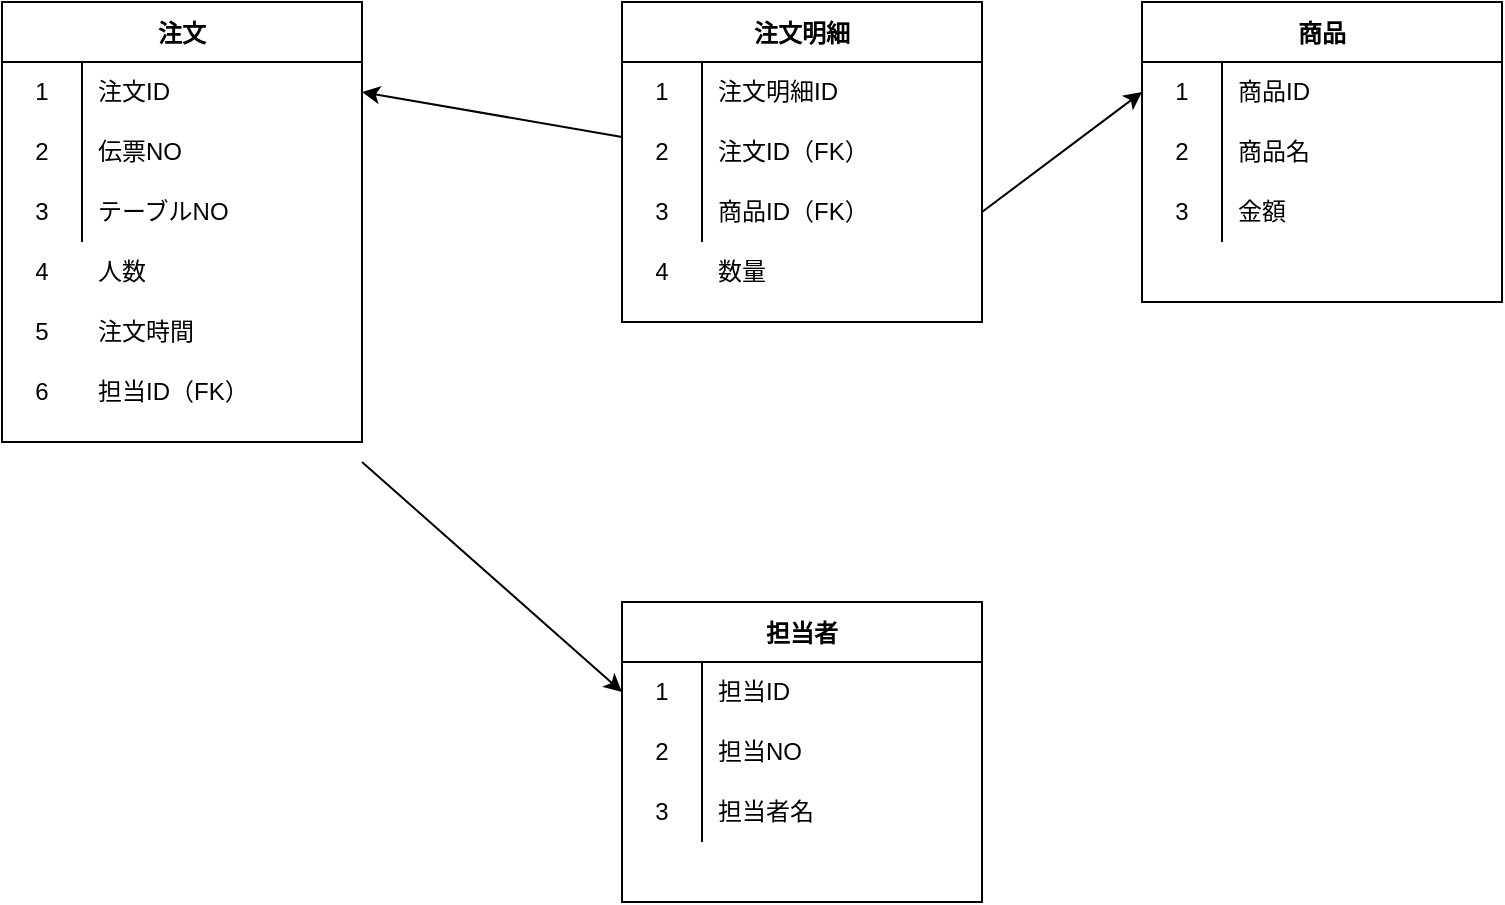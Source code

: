 <mxfile version="17.5.0" type="device"><diagram id="LmO0lSUkuGVP0XBoXbO2" name="Page-1"><mxGraphModel dx="946" dy="614" grid="1" gridSize="10" guides="1" tooltips="1" connect="1" arrows="1" fold="1" page="1" pageScale="1" pageWidth="827" pageHeight="1169" math="0" shadow="0"><root><mxCell id="0"/><mxCell id="1" parent="0"/><mxCell id="zkP7GQfpmmeJADHF3PmD-1" value="注文" style="shape=table;startSize=30;container=1;collapsible=0;childLayout=tableLayout;fixedRows=1;rowLines=0;fontStyle=1;" vertex="1" parent="1"><mxGeometry x="50" y="50" width="180" height="220" as="geometry"/></mxCell><mxCell id="zkP7GQfpmmeJADHF3PmD-2" value="" style="shape=tableRow;horizontal=0;startSize=0;swimlaneHead=0;swimlaneBody=0;top=0;left=0;bottom=0;right=0;collapsible=0;dropTarget=0;fillColor=none;points=[[0,0.5],[1,0.5]];portConstraint=eastwest;" vertex="1" parent="zkP7GQfpmmeJADHF3PmD-1"><mxGeometry y="30" width="180" height="30" as="geometry"/></mxCell><mxCell id="zkP7GQfpmmeJADHF3PmD-3" value="1" style="shape=partialRectangle;html=1;whiteSpace=wrap;connectable=0;fillColor=none;top=0;left=0;bottom=0;right=0;overflow=hidden;pointerEvents=1;" vertex="1" parent="zkP7GQfpmmeJADHF3PmD-2"><mxGeometry width="40" height="30" as="geometry"><mxRectangle width="40" height="30" as="alternateBounds"/></mxGeometry></mxCell><mxCell id="zkP7GQfpmmeJADHF3PmD-4" value="注文ID" style="shape=partialRectangle;html=1;whiteSpace=wrap;connectable=0;fillColor=none;top=0;left=0;bottom=0;right=0;align=left;spacingLeft=6;overflow=hidden;" vertex="1" parent="zkP7GQfpmmeJADHF3PmD-2"><mxGeometry x="40" width="140" height="30" as="geometry"><mxRectangle width="140" height="30" as="alternateBounds"/></mxGeometry></mxCell><mxCell id="zkP7GQfpmmeJADHF3PmD-5" value="" style="shape=tableRow;horizontal=0;startSize=0;swimlaneHead=0;swimlaneBody=0;top=0;left=0;bottom=0;right=0;collapsible=0;dropTarget=0;fillColor=none;points=[[0,0.5],[1,0.5]];portConstraint=eastwest;" vertex="1" parent="zkP7GQfpmmeJADHF3PmD-1"><mxGeometry y="60" width="180" height="30" as="geometry"/></mxCell><mxCell id="zkP7GQfpmmeJADHF3PmD-6" value="2" style="shape=partialRectangle;html=1;whiteSpace=wrap;connectable=0;fillColor=none;top=0;left=0;bottom=0;right=0;overflow=hidden;" vertex="1" parent="zkP7GQfpmmeJADHF3PmD-5"><mxGeometry width="40" height="30" as="geometry"><mxRectangle width="40" height="30" as="alternateBounds"/></mxGeometry></mxCell><mxCell id="zkP7GQfpmmeJADHF3PmD-7" value="伝票NO" style="shape=partialRectangle;html=1;whiteSpace=wrap;connectable=0;fillColor=none;top=0;left=0;bottom=0;right=0;align=left;spacingLeft=6;overflow=hidden;" vertex="1" parent="zkP7GQfpmmeJADHF3PmD-5"><mxGeometry x="40" width="140" height="30" as="geometry"><mxRectangle width="140" height="30" as="alternateBounds"/></mxGeometry></mxCell><mxCell id="zkP7GQfpmmeJADHF3PmD-8" value="" style="shape=tableRow;horizontal=0;startSize=0;swimlaneHead=0;swimlaneBody=0;top=0;left=0;bottom=0;right=0;collapsible=0;dropTarget=0;fillColor=none;points=[[0,0.5],[1,0.5]];portConstraint=eastwest;" vertex="1" parent="zkP7GQfpmmeJADHF3PmD-1"><mxGeometry y="90" width="180" height="30" as="geometry"/></mxCell><mxCell id="zkP7GQfpmmeJADHF3PmD-9" value="3" style="shape=partialRectangle;html=1;whiteSpace=wrap;connectable=0;fillColor=none;top=0;left=0;bottom=0;right=0;overflow=hidden;" vertex="1" parent="zkP7GQfpmmeJADHF3PmD-8"><mxGeometry width="40" height="30" as="geometry"><mxRectangle width="40" height="30" as="alternateBounds"/></mxGeometry></mxCell><mxCell id="zkP7GQfpmmeJADHF3PmD-10" value="テーブルNO" style="shape=partialRectangle;html=1;whiteSpace=wrap;connectable=0;fillColor=none;top=0;left=0;bottom=0;right=0;align=left;spacingLeft=6;overflow=hidden;" vertex="1" parent="zkP7GQfpmmeJADHF3PmD-8"><mxGeometry x="40" width="140" height="30" as="geometry"><mxRectangle width="140" height="30" as="alternateBounds"/></mxGeometry></mxCell><mxCell id="zkP7GQfpmmeJADHF3PmD-12" value="4" style="shape=partialRectangle;html=1;whiteSpace=wrap;connectable=0;fillColor=none;top=0;left=0;bottom=0;right=0;overflow=hidden;" vertex="1" parent="1"><mxGeometry x="50" y="170" width="40" height="30" as="geometry"><mxRectangle width="40" height="30" as="alternateBounds"/></mxGeometry></mxCell><mxCell id="zkP7GQfpmmeJADHF3PmD-14" value="人数" style="shape=partialRectangle;html=1;whiteSpace=wrap;connectable=0;fillColor=none;top=0;left=0;bottom=0;right=0;align=left;spacingLeft=6;overflow=hidden;" vertex="1" parent="1"><mxGeometry x="90" y="170" width="140" height="30" as="geometry"><mxRectangle width="140" height="30" as="alternateBounds"/></mxGeometry></mxCell><mxCell id="zkP7GQfpmmeJADHF3PmD-15" value="5" style="shape=partialRectangle;html=1;whiteSpace=wrap;connectable=0;fillColor=none;top=0;left=0;bottom=0;right=0;overflow=hidden;" vertex="1" parent="1"><mxGeometry x="50" y="200" width="40" height="30" as="geometry"><mxRectangle width="40" height="30" as="alternateBounds"/></mxGeometry></mxCell><mxCell id="zkP7GQfpmmeJADHF3PmD-17" value="注文時間" style="shape=partialRectangle;html=1;whiteSpace=wrap;connectable=0;fillColor=none;top=0;left=0;bottom=0;right=0;align=left;spacingLeft=6;overflow=hidden;" vertex="1" parent="1"><mxGeometry x="90" y="200" width="140" height="30" as="geometry"><mxRectangle width="140" height="30" as="alternateBounds"/></mxGeometry></mxCell><mxCell id="zkP7GQfpmmeJADHF3PmD-18" value="6" style="shape=partialRectangle;html=1;whiteSpace=wrap;connectable=0;fillColor=none;top=0;left=0;bottom=0;right=0;overflow=hidden;" vertex="1" parent="1"><mxGeometry x="50" y="230" width="40" height="30" as="geometry"><mxRectangle width="40" height="30" as="alternateBounds"/></mxGeometry></mxCell><mxCell id="zkP7GQfpmmeJADHF3PmD-20" value="注文明細" style="shape=table;startSize=30;container=1;collapsible=0;childLayout=tableLayout;fixedRows=1;rowLines=0;fontStyle=1;" vertex="1" parent="1"><mxGeometry x="360" y="50" width="180" height="160" as="geometry"/></mxCell><mxCell id="zkP7GQfpmmeJADHF3PmD-21" value="" style="shape=tableRow;horizontal=0;startSize=0;swimlaneHead=0;swimlaneBody=0;top=0;left=0;bottom=0;right=0;collapsible=0;dropTarget=0;fillColor=none;points=[[0,0.5],[1,0.5]];portConstraint=eastwest;" vertex="1" parent="zkP7GQfpmmeJADHF3PmD-20"><mxGeometry y="30" width="180" height="30" as="geometry"/></mxCell><mxCell id="zkP7GQfpmmeJADHF3PmD-22" value="1" style="shape=partialRectangle;html=1;whiteSpace=wrap;connectable=0;fillColor=none;top=0;left=0;bottom=0;right=0;overflow=hidden;pointerEvents=1;" vertex="1" parent="zkP7GQfpmmeJADHF3PmD-21"><mxGeometry width="40" height="30" as="geometry"><mxRectangle width="40" height="30" as="alternateBounds"/></mxGeometry></mxCell><mxCell id="zkP7GQfpmmeJADHF3PmD-23" value="注文明細ID" style="shape=partialRectangle;html=1;whiteSpace=wrap;connectable=0;fillColor=none;top=0;left=0;bottom=0;right=0;align=left;spacingLeft=6;overflow=hidden;" vertex="1" parent="zkP7GQfpmmeJADHF3PmD-21"><mxGeometry x="40" width="140" height="30" as="geometry"><mxRectangle width="140" height="30" as="alternateBounds"/></mxGeometry></mxCell><mxCell id="zkP7GQfpmmeJADHF3PmD-24" value="" style="shape=tableRow;horizontal=0;startSize=0;swimlaneHead=0;swimlaneBody=0;top=0;left=0;bottom=0;right=0;collapsible=0;dropTarget=0;fillColor=none;points=[[0,0.5],[1,0.5]];portConstraint=eastwest;" vertex="1" parent="zkP7GQfpmmeJADHF3PmD-20"><mxGeometry y="60" width="180" height="30" as="geometry"/></mxCell><mxCell id="zkP7GQfpmmeJADHF3PmD-25" value="2" style="shape=partialRectangle;html=1;whiteSpace=wrap;connectable=0;fillColor=none;top=0;left=0;bottom=0;right=0;overflow=hidden;" vertex="1" parent="zkP7GQfpmmeJADHF3PmD-24"><mxGeometry width="40" height="30" as="geometry"><mxRectangle width="40" height="30" as="alternateBounds"/></mxGeometry></mxCell><mxCell id="zkP7GQfpmmeJADHF3PmD-26" value="注文ID（FK）" style="shape=partialRectangle;html=1;whiteSpace=wrap;connectable=0;fillColor=none;top=0;left=0;bottom=0;right=0;align=left;spacingLeft=6;overflow=hidden;" vertex="1" parent="zkP7GQfpmmeJADHF3PmD-24"><mxGeometry x="40" width="140" height="30" as="geometry"><mxRectangle width="140" height="30" as="alternateBounds"/></mxGeometry></mxCell><mxCell id="zkP7GQfpmmeJADHF3PmD-27" value="" style="shape=tableRow;horizontal=0;startSize=0;swimlaneHead=0;swimlaneBody=0;top=0;left=0;bottom=0;right=0;collapsible=0;dropTarget=0;fillColor=none;points=[[0,0.5],[1,0.5]];portConstraint=eastwest;" vertex="1" parent="zkP7GQfpmmeJADHF3PmD-20"><mxGeometry y="90" width="180" height="30" as="geometry"/></mxCell><mxCell id="zkP7GQfpmmeJADHF3PmD-28" value="3" style="shape=partialRectangle;html=1;whiteSpace=wrap;connectable=0;fillColor=none;top=0;left=0;bottom=0;right=0;overflow=hidden;" vertex="1" parent="zkP7GQfpmmeJADHF3PmD-27"><mxGeometry width="40" height="30" as="geometry"><mxRectangle width="40" height="30" as="alternateBounds"/></mxGeometry></mxCell><mxCell id="zkP7GQfpmmeJADHF3PmD-29" value="商品ID（FK）" style="shape=partialRectangle;html=1;whiteSpace=wrap;connectable=0;fillColor=none;top=0;left=0;bottom=0;right=0;align=left;spacingLeft=6;overflow=hidden;" vertex="1" parent="zkP7GQfpmmeJADHF3PmD-27"><mxGeometry x="40" width="140" height="30" as="geometry"><mxRectangle width="140" height="30" as="alternateBounds"/></mxGeometry></mxCell><mxCell id="zkP7GQfpmmeJADHF3PmD-30" value="数量" style="shape=partialRectangle;html=1;whiteSpace=wrap;connectable=0;fillColor=none;top=0;left=0;bottom=0;right=0;align=left;spacingLeft=6;overflow=hidden;" vertex="1" parent="1"><mxGeometry x="400" y="170" width="140" height="30" as="geometry"><mxRectangle width="140" height="30" as="alternateBounds"/></mxGeometry></mxCell><mxCell id="zkP7GQfpmmeJADHF3PmD-31" value="4" style="shape=partialRectangle;html=1;whiteSpace=wrap;connectable=0;fillColor=none;top=0;left=0;bottom=0;right=0;overflow=hidden;" vertex="1" parent="1"><mxGeometry x="360" y="170" width="40" height="30" as="geometry"><mxRectangle width="40" height="30" as="alternateBounds"/></mxGeometry></mxCell><mxCell id="zkP7GQfpmmeJADHF3PmD-42" value="商品" style="shape=table;startSize=30;container=1;collapsible=0;childLayout=tableLayout;fixedRows=1;rowLines=0;fontStyle=1;" vertex="1" parent="1"><mxGeometry x="620" y="50" width="180" height="150" as="geometry"/></mxCell><mxCell id="zkP7GQfpmmeJADHF3PmD-43" value="" style="shape=tableRow;horizontal=0;startSize=0;swimlaneHead=0;swimlaneBody=0;top=0;left=0;bottom=0;right=0;collapsible=0;dropTarget=0;fillColor=none;points=[[0,0.5],[1,0.5]];portConstraint=eastwest;" vertex="1" parent="zkP7GQfpmmeJADHF3PmD-42"><mxGeometry y="30" width="180" height="30" as="geometry"/></mxCell><mxCell id="zkP7GQfpmmeJADHF3PmD-44" value="1" style="shape=partialRectangle;html=1;whiteSpace=wrap;connectable=0;fillColor=none;top=0;left=0;bottom=0;right=0;overflow=hidden;pointerEvents=1;" vertex="1" parent="zkP7GQfpmmeJADHF3PmD-43"><mxGeometry width="40" height="30" as="geometry"><mxRectangle width="40" height="30" as="alternateBounds"/></mxGeometry></mxCell><mxCell id="zkP7GQfpmmeJADHF3PmD-45" value="商品ID" style="shape=partialRectangle;html=1;whiteSpace=wrap;connectable=0;fillColor=none;top=0;left=0;bottom=0;right=0;align=left;spacingLeft=6;overflow=hidden;" vertex="1" parent="zkP7GQfpmmeJADHF3PmD-43"><mxGeometry x="40" width="140" height="30" as="geometry"><mxRectangle width="140" height="30" as="alternateBounds"/></mxGeometry></mxCell><mxCell id="zkP7GQfpmmeJADHF3PmD-46" value="" style="shape=tableRow;horizontal=0;startSize=0;swimlaneHead=0;swimlaneBody=0;top=0;left=0;bottom=0;right=0;collapsible=0;dropTarget=0;fillColor=none;points=[[0,0.5],[1,0.5]];portConstraint=eastwest;" vertex="1" parent="zkP7GQfpmmeJADHF3PmD-42"><mxGeometry y="60" width="180" height="30" as="geometry"/></mxCell><mxCell id="zkP7GQfpmmeJADHF3PmD-47" value="2" style="shape=partialRectangle;html=1;whiteSpace=wrap;connectable=0;fillColor=none;top=0;left=0;bottom=0;right=0;overflow=hidden;" vertex="1" parent="zkP7GQfpmmeJADHF3PmD-46"><mxGeometry width="40" height="30" as="geometry"><mxRectangle width="40" height="30" as="alternateBounds"/></mxGeometry></mxCell><mxCell id="zkP7GQfpmmeJADHF3PmD-48" value="商品名" style="shape=partialRectangle;html=1;whiteSpace=wrap;connectable=0;fillColor=none;top=0;left=0;bottom=0;right=0;align=left;spacingLeft=6;overflow=hidden;" vertex="1" parent="zkP7GQfpmmeJADHF3PmD-46"><mxGeometry x="40" width="140" height="30" as="geometry"><mxRectangle width="140" height="30" as="alternateBounds"/></mxGeometry></mxCell><mxCell id="zkP7GQfpmmeJADHF3PmD-49" value="" style="shape=tableRow;horizontal=0;startSize=0;swimlaneHead=0;swimlaneBody=0;top=0;left=0;bottom=0;right=0;collapsible=0;dropTarget=0;fillColor=none;points=[[0,0.5],[1,0.5]];portConstraint=eastwest;" vertex="1" parent="zkP7GQfpmmeJADHF3PmD-42"><mxGeometry y="90" width="180" height="30" as="geometry"/></mxCell><mxCell id="zkP7GQfpmmeJADHF3PmD-50" value="3" style="shape=partialRectangle;html=1;whiteSpace=wrap;connectable=0;fillColor=none;top=0;left=0;bottom=0;right=0;overflow=hidden;" vertex="1" parent="zkP7GQfpmmeJADHF3PmD-49"><mxGeometry width="40" height="30" as="geometry"><mxRectangle width="40" height="30" as="alternateBounds"/></mxGeometry></mxCell><mxCell id="zkP7GQfpmmeJADHF3PmD-51" value="金額" style="shape=partialRectangle;html=1;whiteSpace=wrap;connectable=0;fillColor=none;top=0;left=0;bottom=0;right=0;align=left;spacingLeft=6;overflow=hidden;" vertex="1" parent="zkP7GQfpmmeJADHF3PmD-49"><mxGeometry x="40" width="140" height="30" as="geometry"><mxRectangle width="140" height="30" as="alternateBounds"/></mxGeometry></mxCell><mxCell id="zkP7GQfpmmeJADHF3PmD-52" value="担当者" style="shape=table;startSize=30;container=1;collapsible=0;childLayout=tableLayout;fixedRows=1;rowLines=0;fontStyle=1;" vertex="1" parent="1"><mxGeometry x="360" y="350" width="180" height="150" as="geometry"/></mxCell><mxCell id="zkP7GQfpmmeJADHF3PmD-53" value="" style="shape=tableRow;horizontal=0;startSize=0;swimlaneHead=0;swimlaneBody=0;top=0;left=0;bottom=0;right=0;collapsible=0;dropTarget=0;fillColor=none;points=[[0,0.5],[1,0.5]];portConstraint=eastwest;" vertex="1" parent="zkP7GQfpmmeJADHF3PmD-52"><mxGeometry y="30" width="180" height="30" as="geometry"/></mxCell><mxCell id="zkP7GQfpmmeJADHF3PmD-54" value="1" style="shape=partialRectangle;html=1;whiteSpace=wrap;connectable=0;fillColor=none;top=0;left=0;bottom=0;right=0;overflow=hidden;pointerEvents=1;" vertex="1" parent="zkP7GQfpmmeJADHF3PmD-53"><mxGeometry width="40" height="30" as="geometry"><mxRectangle width="40" height="30" as="alternateBounds"/></mxGeometry></mxCell><mxCell id="zkP7GQfpmmeJADHF3PmD-55" value="担当ID" style="shape=partialRectangle;html=1;whiteSpace=wrap;connectable=0;fillColor=none;top=0;left=0;bottom=0;right=0;align=left;spacingLeft=6;overflow=hidden;" vertex="1" parent="zkP7GQfpmmeJADHF3PmD-53"><mxGeometry x="40" width="140" height="30" as="geometry"><mxRectangle width="140" height="30" as="alternateBounds"/></mxGeometry></mxCell><mxCell id="zkP7GQfpmmeJADHF3PmD-56" value="" style="shape=tableRow;horizontal=0;startSize=0;swimlaneHead=0;swimlaneBody=0;top=0;left=0;bottom=0;right=0;collapsible=0;dropTarget=0;fillColor=none;points=[[0,0.5],[1,0.5]];portConstraint=eastwest;" vertex="1" parent="zkP7GQfpmmeJADHF3PmD-52"><mxGeometry y="60" width="180" height="30" as="geometry"/></mxCell><mxCell id="zkP7GQfpmmeJADHF3PmD-57" value="2" style="shape=partialRectangle;html=1;whiteSpace=wrap;connectable=0;fillColor=none;top=0;left=0;bottom=0;right=0;overflow=hidden;" vertex="1" parent="zkP7GQfpmmeJADHF3PmD-56"><mxGeometry width="40" height="30" as="geometry"><mxRectangle width="40" height="30" as="alternateBounds"/></mxGeometry></mxCell><mxCell id="zkP7GQfpmmeJADHF3PmD-58" value="担当NO" style="shape=partialRectangle;html=1;whiteSpace=wrap;connectable=0;fillColor=none;top=0;left=0;bottom=0;right=0;align=left;spacingLeft=6;overflow=hidden;" vertex="1" parent="zkP7GQfpmmeJADHF3PmD-56"><mxGeometry x="40" width="140" height="30" as="geometry"><mxRectangle width="140" height="30" as="alternateBounds"/></mxGeometry></mxCell><mxCell id="zkP7GQfpmmeJADHF3PmD-59" value="" style="shape=tableRow;horizontal=0;startSize=0;swimlaneHead=0;swimlaneBody=0;top=0;left=0;bottom=0;right=0;collapsible=0;dropTarget=0;fillColor=none;points=[[0,0.5],[1,0.5]];portConstraint=eastwest;" vertex="1" parent="zkP7GQfpmmeJADHF3PmD-52"><mxGeometry y="90" width="180" height="30" as="geometry"/></mxCell><mxCell id="zkP7GQfpmmeJADHF3PmD-60" value="3" style="shape=partialRectangle;html=1;whiteSpace=wrap;connectable=0;fillColor=none;top=0;left=0;bottom=0;right=0;overflow=hidden;" vertex="1" parent="zkP7GQfpmmeJADHF3PmD-59"><mxGeometry width="40" height="30" as="geometry"><mxRectangle width="40" height="30" as="alternateBounds"/></mxGeometry></mxCell><mxCell id="zkP7GQfpmmeJADHF3PmD-61" value="担当者名" style="shape=partialRectangle;html=1;whiteSpace=wrap;connectable=0;fillColor=none;top=0;left=0;bottom=0;right=0;align=left;spacingLeft=6;overflow=hidden;" vertex="1" parent="zkP7GQfpmmeJADHF3PmD-59"><mxGeometry x="40" width="140" height="30" as="geometry"><mxRectangle width="140" height="30" as="alternateBounds"/></mxGeometry></mxCell><mxCell id="zkP7GQfpmmeJADHF3PmD-63" value="担当ID（FK）" style="shape=partialRectangle;html=1;whiteSpace=wrap;connectable=0;fillColor=none;top=0;left=0;bottom=0;right=0;align=left;spacingLeft=6;overflow=hidden;" vertex="1" parent="1"><mxGeometry x="90" y="230" width="140" height="30" as="geometry"><mxRectangle width="140" height="30" as="alternateBounds"/></mxGeometry></mxCell><mxCell id="zkP7GQfpmmeJADHF3PmD-69" value="" style="endArrow=classic;html=1;rounded=0;entryX=0;entryY=0.5;entryDx=0;entryDy=0;" edge="1" parent="1" target="zkP7GQfpmmeJADHF3PmD-53"><mxGeometry relative="1" as="geometry"><mxPoint x="230" y="280" as="sourcePoint"/><mxPoint x="460" y="300" as="targetPoint"/></mxGeometry></mxCell><mxCell id="zkP7GQfpmmeJADHF3PmD-71" value="" style="endArrow=classic;html=1;rounded=0;entryX=1;entryY=0.5;entryDx=0;entryDy=0;" edge="1" parent="1" target="zkP7GQfpmmeJADHF3PmD-2"><mxGeometry relative="1" as="geometry"><mxPoint x="360" y="117.5" as="sourcePoint"/><mxPoint x="490" y="232.5" as="targetPoint"/></mxGeometry></mxCell><mxCell id="zkP7GQfpmmeJADHF3PmD-72" value="" style="endArrow=classic;html=1;rounded=0;entryX=0;entryY=0.5;entryDx=0;entryDy=0;exitX=1;exitY=0.5;exitDx=0;exitDy=0;" edge="1" parent="1" source="zkP7GQfpmmeJADHF3PmD-27" target="zkP7GQfpmmeJADHF3PmD-43"><mxGeometry relative="1" as="geometry"><mxPoint x="544" y="152.5" as="sourcePoint"/><mxPoint x="414" y="130" as="targetPoint"/></mxGeometry></mxCell></root></mxGraphModel></diagram></mxfile>